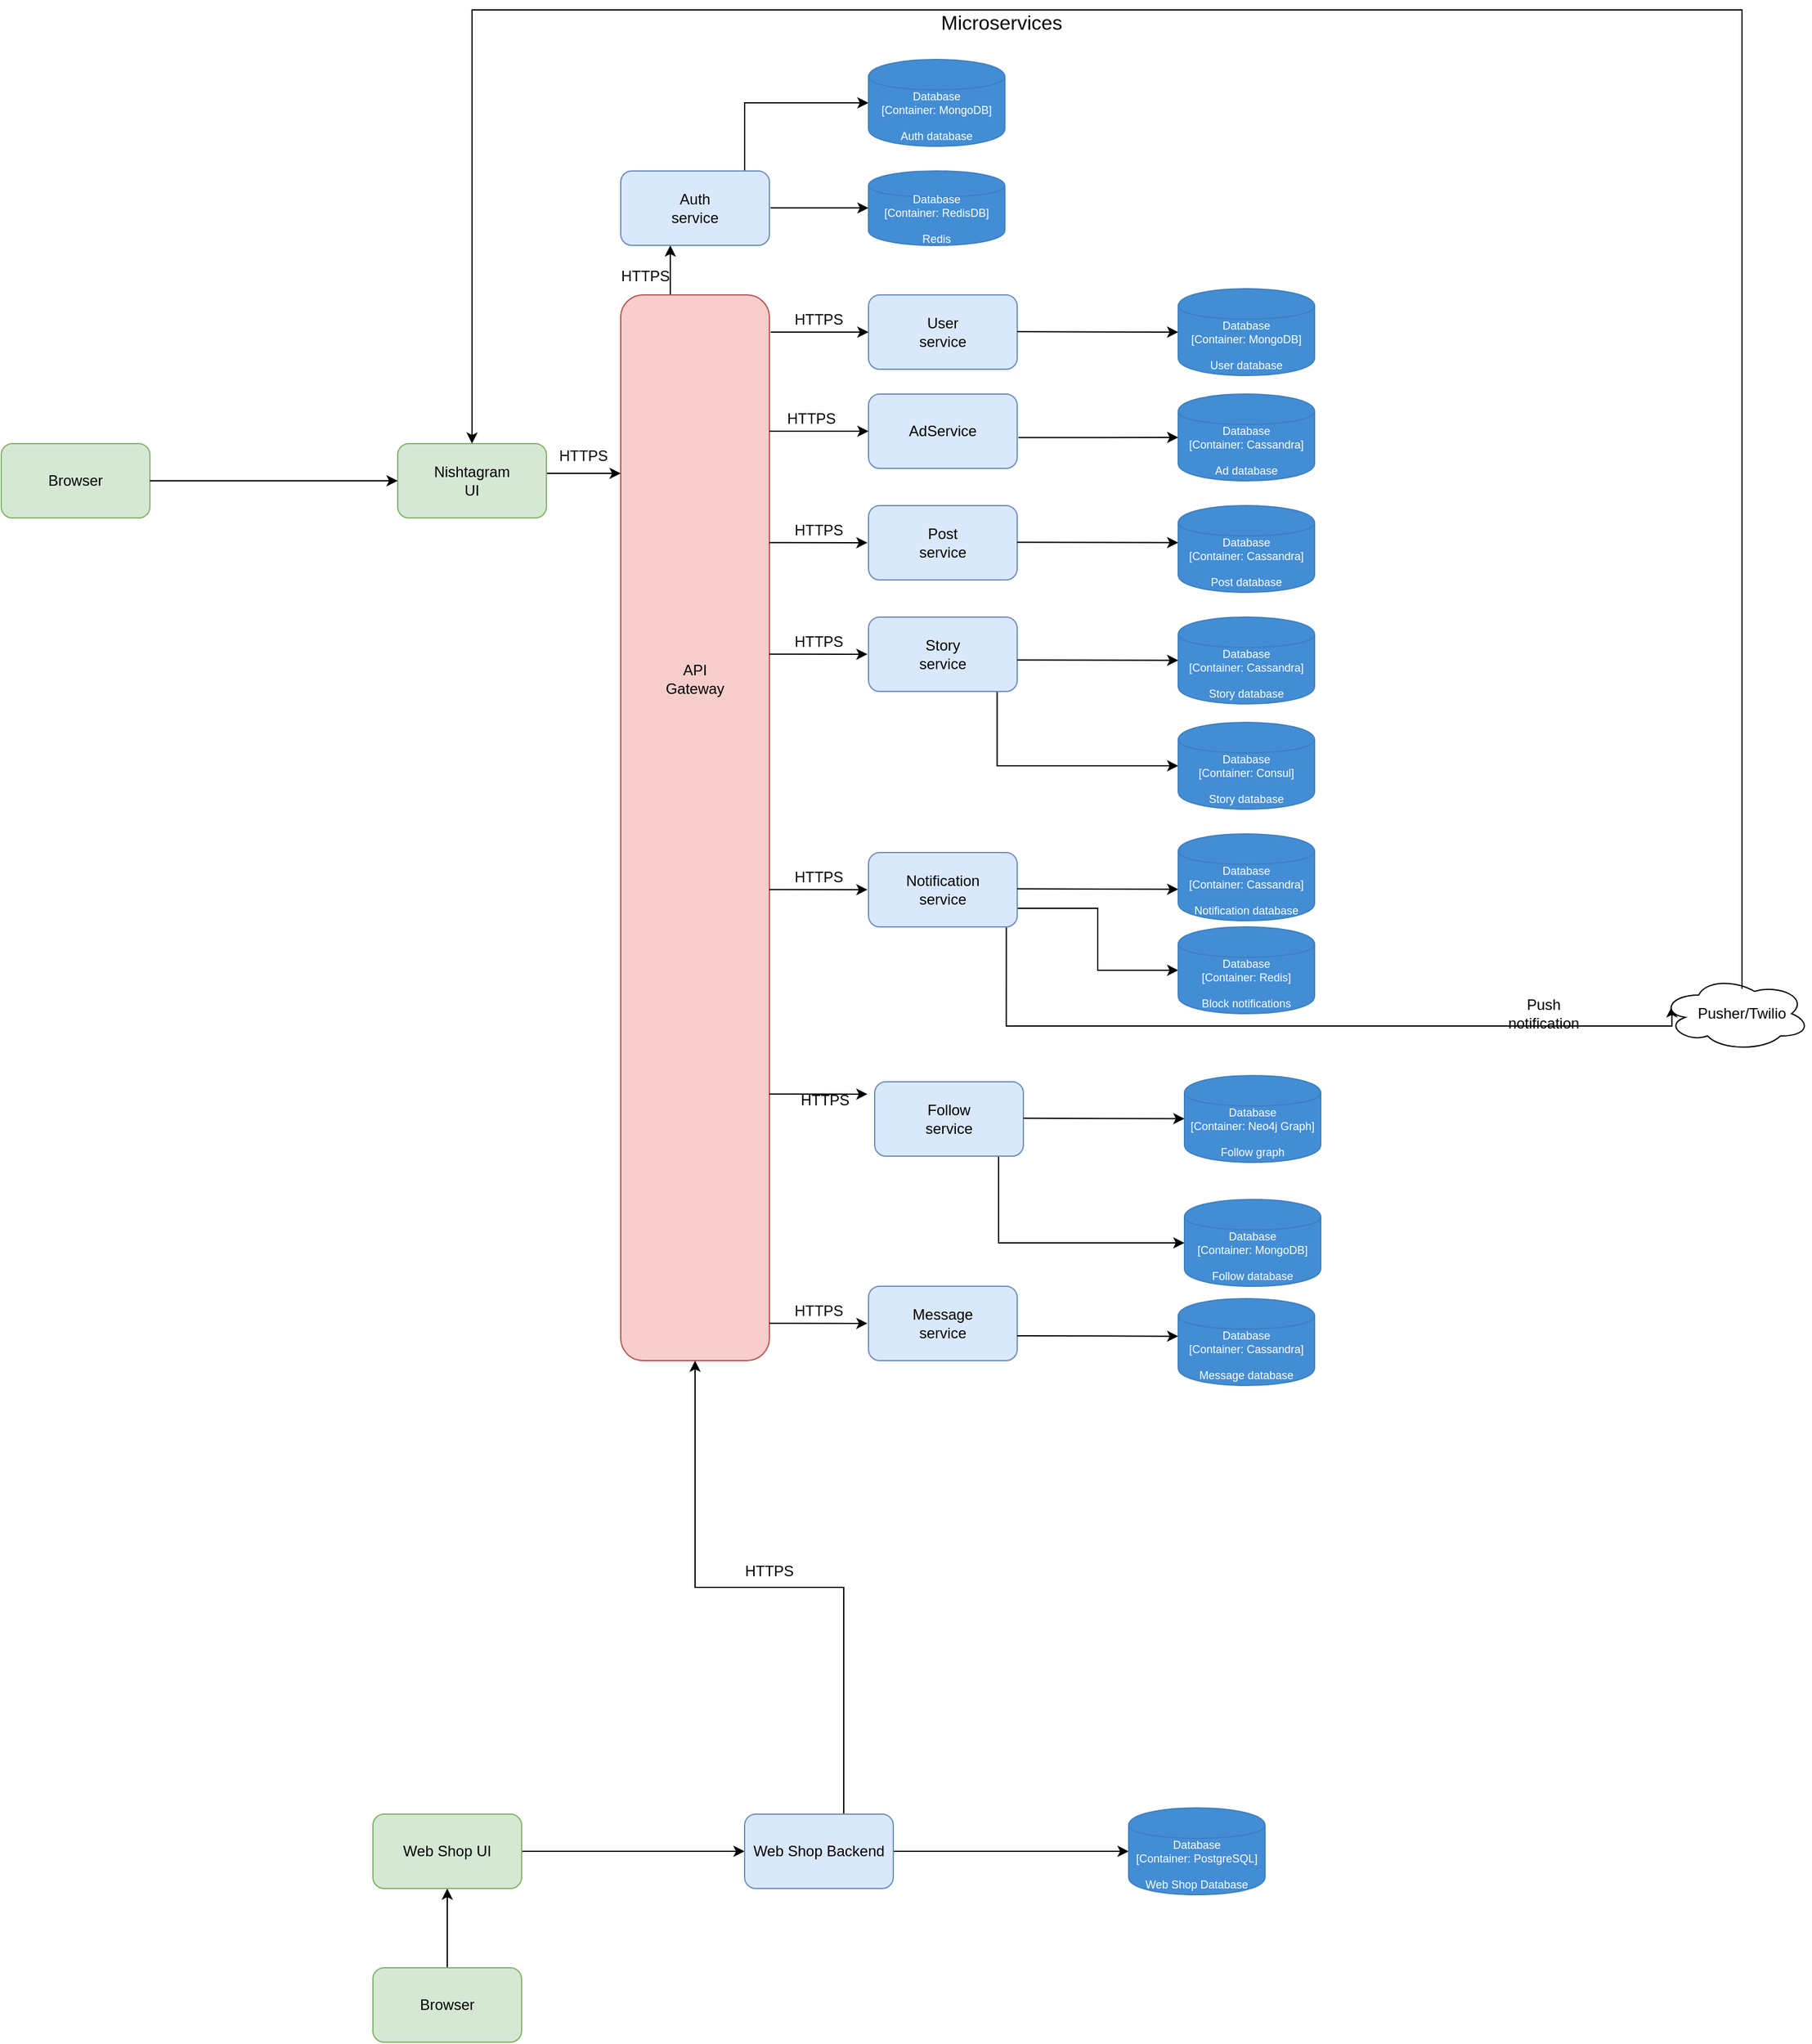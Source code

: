 <mxfile version="14.6.13" type="github"><diagram id="jnrrdVcON8O_dSR8l5Zq" name="Page-1"><mxGraphModel dx="3140" dy="1343" grid="1" gridSize="10" guides="1" tooltips="1" connect="1" arrows="1" fold="1" page="1" pageScale="1" pageWidth="827" pageHeight="1169" math="0" shadow="0"><root><mxCell id="0"/><mxCell id="1" parent="0"/><mxCell id="WTtPB8ydNfYA009bVO5c-1" style="edgeStyle=orthogonalEdgeStyle;rounded=0;orthogonalLoop=1;jettySize=auto;html=1;exitX=0.25;exitY=0;exitDx=0;exitDy=0;fontSize=12;" parent="1" source="WTtPB8ydNfYA009bVO5c-2" edge="1"><mxGeometry relative="1" as="geometry"><mxPoint x="280" y="230" as="targetPoint"/><Array as="points"><mxPoint x="280" y="270"/><mxPoint x="280" y="230"/></Array></mxGeometry></mxCell><mxCell id="WTtPB8ydNfYA009bVO5c-2" value="" style="rounded=1;whiteSpace=wrap;html=1;fillColor=#f8cecc;strokeColor=#b85450;" parent="1" vertex="1"><mxGeometry x="240" y="270" width="120" height="860" as="geometry"/></mxCell><mxCell id="WTtPB8ydNfYA009bVO5c-3" value="API &lt;br&gt;Gateway" style="text;html=1;strokeColor=none;fillColor=none;align=center;verticalAlign=middle;whiteSpace=wrap;rounded=0;" parent="1" vertex="1"><mxGeometry x="280" y="570" width="40" height="20" as="geometry"/></mxCell><mxCell id="WTtPB8ydNfYA009bVO5c-6" style="edgeStyle=orthogonalEdgeStyle;rounded=0;orthogonalLoop=1;jettySize=auto;html=1;" parent="1" source="WTtPB8ydNfYA009bVO5c-7" edge="1"><mxGeometry relative="1" as="geometry"><mxPoint x="240" y="414" as="targetPoint"/><Array as="points"><mxPoint x="240" y="414"/></Array></mxGeometry></mxCell><mxCell id="WTtPB8ydNfYA009bVO5c-7" value="" style="rounded=1;whiteSpace=wrap;html=1;fillColor=#d5e8d4;strokeColor=#82b366;" parent="1" vertex="1"><mxGeometry x="60" y="390" width="120" height="60" as="geometry"/></mxCell><mxCell id="WTtPB8ydNfYA009bVO5c-8" value="Nishtagram &lt;br&gt;UI" style="text;html=1;strokeColor=none;fillColor=none;align=center;verticalAlign=middle;whiteSpace=wrap;rounded=0;" parent="1" vertex="1"><mxGeometry x="100" y="410" width="40" height="20" as="geometry"/></mxCell><mxCell id="WTtPB8ydNfYA009bVO5c-10" value="HTTPS" style="text;html=1;strokeColor=none;fillColor=none;align=center;verticalAlign=middle;whiteSpace=wrap;rounded=0;" parent="1" vertex="1"><mxGeometry x="190" y="390" width="40" height="20" as="geometry"/></mxCell><mxCell id="WTtPB8ydNfYA009bVO5c-11" value="" style="rounded=1;whiteSpace=wrap;html=1;fillColor=#dae8fc;strokeColor=#6c8ebf;" parent="1" vertex="1"><mxGeometry x="440" y="270" width="120" height="60" as="geometry"/></mxCell><mxCell id="WTtPB8ydNfYA009bVO5c-12" value="" style="rounded=1;whiteSpace=wrap;html=1;fillColor=#dae8fc;strokeColor=#6c8ebf;" parent="1" vertex="1"><mxGeometry x="440" y="440" width="120" height="60" as="geometry"/></mxCell><mxCell id="WTtPB8ydNfYA009bVO5c-13" style="edgeStyle=orthogonalEdgeStyle;rounded=0;orthogonalLoop=1;jettySize=auto;html=1;exitX=0.865;exitY=1.001;exitDx=0;exitDy=0;entryX=0;entryY=0.5;entryDx=0;entryDy=0;entryPerimeter=0;fontSize=12;exitPerimeter=0;" parent="1" source="WTtPB8ydNfYA009bVO5c-14" target="WTtPB8ydNfYA009bVO5c-44" edge="1"><mxGeometry relative="1" as="geometry"/></mxCell><mxCell id="WTtPB8ydNfYA009bVO5c-14" value="" style="rounded=1;whiteSpace=wrap;html=1;fillColor=#dae8fc;strokeColor=#6c8ebf;" parent="1" vertex="1"><mxGeometry x="440" y="530" width="120" height="60" as="geometry"/></mxCell><mxCell id="WTtPB8ydNfYA009bVO5c-15" value="User service" style="text;html=1;strokeColor=none;fillColor=none;align=center;verticalAlign=middle;whiteSpace=wrap;rounded=0;" parent="1" vertex="1"><mxGeometry x="480" y="290" width="40" height="20" as="geometry"/></mxCell><mxCell id="WTtPB8ydNfYA009bVO5c-16" value="Microservices" style="text;html=1;strokeColor=none;fillColor=none;align=center;verticalAlign=middle;whiteSpace=wrap;rounded=0;fontSize=16;" parent="1" vertex="1"><mxGeometry x="510" y="40" width="75" height="20" as="geometry"/></mxCell><mxCell id="WTtPB8ydNfYA009bVO5c-17" value="Post service" style="text;html=1;strokeColor=none;fillColor=none;align=center;verticalAlign=middle;whiteSpace=wrap;rounded=0;fontSize=12;" parent="1" vertex="1"><mxGeometry x="480" y="460" width="40" height="20" as="geometry"/></mxCell><mxCell id="WTtPB8ydNfYA009bVO5c-18" value="Story service" style="text;html=1;strokeColor=none;fillColor=none;align=center;verticalAlign=middle;whiteSpace=wrap;rounded=0;fontSize=12;" parent="1" vertex="1"><mxGeometry x="480" y="550" width="40" height="20" as="geometry"/></mxCell><mxCell id="WTtPB8ydNfYA009bVO5c-19" style="edgeStyle=orthogonalEdgeStyle;rounded=0;orthogonalLoop=1;jettySize=auto;html=1;exitX=0.927;exitY=0.986;exitDx=0;exitDy=0;entryX=0.07;entryY=0.4;entryDx=0;entryDy=0;entryPerimeter=0;exitPerimeter=0;" parent="1" source="WTtPB8ydNfYA009bVO5c-20" target="WTtPB8ydNfYA009bVO5c-50" edge="1"><mxGeometry relative="1" as="geometry"><mxPoint x="532" y="780" as="sourcePoint"/><mxPoint x="694.8" y="829.76" as="targetPoint"/><Array as="points"><mxPoint x="551" y="860"/><mxPoint x="1088" y="860"/></Array></mxGeometry></mxCell><mxCell id="WTtPB8ydNfYA009bVO5c-86" style="edgeStyle=orthogonalEdgeStyle;rounded=0;orthogonalLoop=1;jettySize=auto;html=1;exitX=1;exitY=0.75;exitDx=0;exitDy=0;entryX=0;entryY=0.5;entryDx=0;entryDy=0;entryPerimeter=0;" parent="1" source="WTtPB8ydNfYA009bVO5c-20" target="WTtPB8ydNfYA009bVO5c-81" edge="1"><mxGeometry relative="1" as="geometry"/></mxCell><mxCell id="WTtPB8ydNfYA009bVO5c-20" value="" style="rounded=1;whiteSpace=wrap;html=1;fillColor=#dae8fc;strokeColor=#6c8ebf;" parent="1" vertex="1"><mxGeometry x="440" y="720" width="120" height="60" as="geometry"/></mxCell><mxCell id="WTtPB8ydNfYA009bVO5c-21" value="Notification service" style="text;html=1;strokeColor=none;fillColor=none;align=center;verticalAlign=middle;whiteSpace=wrap;rounded=0;fontSize=12;" parent="1" vertex="1"><mxGeometry x="480" y="740" width="40" height="20" as="geometry"/></mxCell><mxCell id="WTtPB8ydNfYA009bVO5c-22" style="edgeStyle=orthogonalEdgeStyle;rounded=0;orthogonalLoop=1;jettySize=auto;html=1;exitX=0.75;exitY=1;exitDx=0;exitDy=0;entryX=0;entryY=0.5;entryDx=0;entryDy=0;entryPerimeter=0;" parent="1" source="WTtPB8ydNfYA009bVO5c-23" target="WTtPB8ydNfYA009bVO5c-47" edge="1"><mxGeometry relative="1" as="geometry"><Array as="points"><mxPoint x="545" y="965"/><mxPoint x="545" y="1035"/></Array></mxGeometry></mxCell><mxCell id="WTtPB8ydNfYA009bVO5c-23" value="" style="rounded=1;whiteSpace=wrap;html=1;fillColor=#dae8fc;strokeColor=#6c8ebf;" parent="1" vertex="1"><mxGeometry x="445" y="905" width="120" height="60" as="geometry"/></mxCell><mxCell id="WTtPB8ydNfYA009bVO5c-24" value="Follow service" style="text;html=1;strokeColor=none;fillColor=none;align=center;verticalAlign=middle;whiteSpace=wrap;rounded=0;fontSize=12;" parent="1" vertex="1"><mxGeometry x="485" y="925" width="40" height="20" as="geometry"/></mxCell><mxCell id="WTtPB8ydNfYA009bVO5c-25" value="" style="rounded=1;whiteSpace=wrap;html=1;fillColor=#dae8fc;strokeColor=#6c8ebf;" parent="1" vertex="1"><mxGeometry x="440" y="1070" width="120" height="60" as="geometry"/></mxCell><mxCell id="WTtPB8ydNfYA009bVO5c-26" value="Message service" style="text;html=1;strokeColor=none;fillColor=none;align=center;verticalAlign=middle;whiteSpace=wrap;rounded=0;fontSize=12;" parent="1" vertex="1"><mxGeometry x="480" y="1090" width="40" height="20" as="geometry"/></mxCell><mxCell id="WTtPB8ydNfYA009bVO5c-27" style="edgeStyle=orthogonalEdgeStyle;rounded=0;orthogonalLoop=1;jettySize=auto;html=1;exitX=0.75;exitY=0;exitDx=0;exitDy=0;entryX=0;entryY=0.5;entryDx=0;entryDy=0;entryPerimeter=0;" parent="1" source="WTtPB8ydNfYA009bVO5c-28" target="WTtPB8ydNfYA009bVO5c-51" edge="1"><mxGeometry relative="1" as="geometry"><Array as="points"><mxPoint x="340" y="170"/><mxPoint x="340" y="115"/></Array></mxGeometry></mxCell><mxCell id="WTtPB8ydNfYA009bVO5c-28" value="" style="rounded=1;whiteSpace=wrap;html=1;fontSize=12;fillColor=#dae8fc;strokeColor=#6c8ebf;" parent="1" vertex="1"><mxGeometry x="240" y="170" width="120" height="60" as="geometry"/></mxCell><mxCell id="WTtPB8ydNfYA009bVO5c-29" value="&lt;div&gt;Auth&lt;/div&gt;&lt;div&gt;service&lt;br&gt;&lt;/div&gt;" style="text;html=1;strokeColor=none;fillColor=none;align=center;verticalAlign=middle;whiteSpace=wrap;rounded=0;fontSize=12;" parent="1" vertex="1"><mxGeometry x="280" y="190" width="40" height="20" as="geometry"/></mxCell><mxCell id="WTtPB8ydNfYA009bVO5c-30" value="" style="endArrow=classic;html=1;fontSize=12;entryX=0;entryY=0.5;entryDx=0;entryDy=0;" parent="1" target="WTtPB8ydNfYA009bVO5c-11" edge="1"><mxGeometry width="50" height="50" relative="1" as="geometry"><mxPoint x="361" y="300" as="sourcePoint"/><mxPoint x="420" y="280" as="targetPoint"/></mxGeometry></mxCell><mxCell id="WTtPB8ydNfYA009bVO5c-31" value="" style="endArrow=classic;html=1;fontSize=12;exitX=1.007;exitY=0.049;exitDx=0;exitDy=0;exitPerimeter=0;entryX=0;entryY=0.5;entryDx=0;entryDy=0;" parent="1" edge="1"><mxGeometry width="50" height="50" relative="1" as="geometry"><mxPoint x="360" y="469.86" as="sourcePoint"/><mxPoint x="439.16" y="469.97" as="targetPoint"/></mxGeometry></mxCell><mxCell id="WTtPB8ydNfYA009bVO5c-32" value="" style="endArrow=classic;html=1;fontSize=12;exitX=1.007;exitY=0.049;exitDx=0;exitDy=0;exitPerimeter=0;entryX=0;entryY=0.5;entryDx=0;entryDy=0;" parent="1" edge="1"><mxGeometry width="50" height="50" relative="1" as="geometry"><mxPoint x="360" y="559.86" as="sourcePoint"/><mxPoint x="439.16" y="559.97" as="targetPoint"/></mxGeometry></mxCell><mxCell id="WTtPB8ydNfYA009bVO5c-33" value="" style="endArrow=classic;html=1;fontSize=12;exitX=1.007;exitY=0.049;exitDx=0;exitDy=0;exitPerimeter=0;entryX=0;entryY=0.5;entryDx=0;entryDy=0;" parent="1" edge="1"><mxGeometry width="50" height="50" relative="1" as="geometry"><mxPoint x="360" y="749.86" as="sourcePoint"/><mxPoint x="439.16" y="749.97" as="targetPoint"/></mxGeometry></mxCell><mxCell id="WTtPB8ydNfYA009bVO5c-34" value="" style="endArrow=classic;html=1;fontSize=12;exitX=1.007;exitY=0.049;exitDx=0;exitDy=0;exitPerimeter=0;entryX=0;entryY=0.5;entryDx=0;entryDy=0;" parent="1" edge="1"><mxGeometry width="50" height="50" relative="1" as="geometry"><mxPoint x="360" y="914.86" as="sourcePoint"/><mxPoint x="439.16" y="914.97" as="targetPoint"/></mxGeometry></mxCell><mxCell id="WTtPB8ydNfYA009bVO5c-35" value="" style="endArrow=classic;html=1;fontSize=12;exitX=1.007;exitY=0.049;exitDx=0;exitDy=0;exitPerimeter=0;entryX=0;entryY=0.5;entryDx=0;entryDy=0;" parent="1" edge="1"><mxGeometry width="50" height="50" relative="1" as="geometry"><mxPoint x="360" y="1099.86" as="sourcePoint"/><mxPoint x="439.16" y="1099.97" as="targetPoint"/></mxGeometry></mxCell><object placeholders="1" c4Type="Database" c4Technology="MongoDB" c4Description="User database" label="%c4Type%&lt;div&gt;[Container:&amp;nbsp;%c4Technology%]&lt;/div&gt;&lt;br&gt;&lt;div&gt;%c4Description%&lt;/div&gt;" id="WTtPB8ydNfYA009bVO5c-36"><mxCell style="shape=cylinder;whiteSpace=wrap;html=1;boundedLbl=1;rounded=0;labelBackgroundColor=none;fillColor=#438DD5;fontSize=9;fontColor=#ffffff;align=center;strokeColor=#3C7FC0;metaEdit=1;points=[[0.5,0,0],[1,0.25,0],[1,0.5,0],[1,0.75,0],[0.5,1,0],[0,0.75,0],[0,0.5,0],[0,0.25,0]];metaData={&quot;c4Type&quot;:{&quot;editable&quot;:false}};" parent="1" vertex="1"><mxGeometry x="690" y="265" width="110" height="70" as="geometry"/></mxCell></object><object placeholders="1" c4Type="Database" c4Technology="RedisDB" c4Description="Redis" label="%c4Type%&lt;div&gt;[Container:&amp;nbsp;%c4Technology%]&lt;/div&gt;&lt;br&gt;&lt;div&gt;%c4Description%&lt;/div&gt;" id="WTtPB8ydNfYA009bVO5c-37"><mxCell style="shape=cylinder;whiteSpace=wrap;html=1;boundedLbl=1;rounded=0;labelBackgroundColor=none;fillColor=#438DD5;fontSize=9;fontColor=#ffffff;align=center;strokeColor=#3C7FC0;metaEdit=1;points=[[0.5,0,0],[1,0.25,0],[1,0.5,0],[1,0.75,0],[0.5,1,0],[0,0.75,0],[0,0.5,0],[0,0.25,0]];metaData={&quot;c4Type&quot;:{&quot;editable&quot;:false}};" parent="1" vertex="1"><mxGeometry x="440" y="170" width="110" height="60" as="geometry"/></mxCell></object><mxCell id="WTtPB8ydNfYA009bVO5c-38" value="" style="endArrow=classic;html=1;fontSize=12;exitX=1.007;exitY=0.049;exitDx=0;exitDy=0;exitPerimeter=0;entryX=0;entryY=0.5;entryDx=0;entryDy=0;" parent="1" edge="1"><mxGeometry width="50" height="50" relative="1" as="geometry"><mxPoint x="360.84" y="199.71" as="sourcePoint"/><mxPoint x="440" y="199.82" as="targetPoint"/></mxGeometry></mxCell><mxCell id="WTtPB8ydNfYA009bVO5c-39" value="" style="endArrow=classic;html=1;fontSize=12;exitX=1.007;exitY=0.049;exitDx=0;exitDy=0;exitPerimeter=0;entryX=0;entryY=0.5;entryDx=0;entryDy=0;entryPerimeter=0;" parent="1" target="WTtPB8ydNfYA009bVO5c-36" edge="1"><mxGeometry width="50" height="50" relative="1" as="geometry"><mxPoint x="560.0" y="299.66" as="sourcePoint"/><mxPoint x="639.16" y="299.77" as="targetPoint"/></mxGeometry></mxCell><object placeholders="1" c4Type="Database" c4Technology="Cassandra" c4Description="Post database" label="%c4Type%&lt;div&gt;[Container:&amp;nbsp;%c4Technology%]&lt;/div&gt;&lt;br&gt;&lt;div&gt;%c4Description%&lt;/div&gt;" id="WTtPB8ydNfYA009bVO5c-40"><mxCell style="shape=cylinder;whiteSpace=wrap;html=1;boundedLbl=1;rounded=0;labelBackgroundColor=none;fillColor=#438DD5;fontSize=9;fontColor=#ffffff;align=center;strokeColor=#3C7FC0;metaEdit=1;points=[[0.5,0,0],[1,0.25,0],[1,0.5,0],[1,0.75,0],[0.5,1,0],[0,0.75,0],[0,0.5,0],[0,0.25,0]];metaData={&quot;c4Type&quot;:{&quot;editable&quot;:false}};" parent="1" vertex="1"><mxGeometry x="690" y="440" width="110" height="70" as="geometry"/></mxCell></object><mxCell id="WTtPB8ydNfYA009bVO5c-41" value="" style="endArrow=classic;html=1;fontSize=12;exitX=1.007;exitY=0.049;exitDx=0;exitDy=0;exitPerimeter=0;entryX=0;entryY=0.5;entryDx=0;entryDy=0;entryPerimeter=0;" parent="1" edge="1"><mxGeometry width="50" height="50" relative="1" as="geometry"><mxPoint x="560" y="469.58" as="sourcePoint"/><mxPoint x="690" y="469.92" as="targetPoint"/></mxGeometry></mxCell><object placeholders="1" c4Type="Database" c4Technology="Cassandra" c4Description="Story database" label="%c4Type%&lt;div&gt;[Container:&amp;nbsp;%c4Technology%]&lt;/div&gt;&lt;br&gt;&lt;div&gt;%c4Description%&lt;/div&gt;" id="WTtPB8ydNfYA009bVO5c-42"><mxCell style="shape=cylinder;whiteSpace=wrap;html=1;boundedLbl=1;rounded=0;labelBackgroundColor=none;fillColor=#438DD5;fontSize=9;fontColor=#ffffff;align=center;strokeColor=#3C7FC0;metaEdit=1;points=[[0.5,0,0],[1,0.25,0],[1,0.5,0],[1,0.75,0],[0.5,1,0],[0,0.75,0],[0,0.5,0],[0,0.25,0]];metaData={&quot;c4Type&quot;:{&quot;editable&quot;:false}};" parent="1" vertex="1"><mxGeometry x="690" y="530" width="110" height="70" as="geometry"/></mxCell></object><mxCell id="WTtPB8ydNfYA009bVO5c-43" value="" style="endArrow=classic;html=1;fontSize=12;exitX=1.007;exitY=0.049;exitDx=0;exitDy=0;exitPerimeter=0;entryX=0;entryY=0.5;entryDx=0;entryDy=0;entryPerimeter=0;" parent="1" edge="1"><mxGeometry width="50" height="50" relative="1" as="geometry"><mxPoint x="560" y="564.58" as="sourcePoint"/><mxPoint x="690" y="564.92" as="targetPoint"/></mxGeometry></mxCell><object placeholders="1" c4Type="Database" c4Technology="Consul" c4Description="Story database" label="%c4Type%&lt;div&gt;[Container:&amp;nbsp;%c4Technology%]&lt;/div&gt;&lt;br&gt;&lt;div&gt;%c4Description%&lt;/div&gt;" id="WTtPB8ydNfYA009bVO5c-44"><mxCell style="shape=cylinder;whiteSpace=wrap;html=1;boundedLbl=1;rounded=0;labelBackgroundColor=none;fillColor=#438DD5;fontSize=9;fontColor=#ffffff;align=center;strokeColor=#3C7FC0;metaEdit=1;points=[[0.5,0,0],[1,0.25,0],[1,0.5,0],[1,0.75,0],[0.5,1,0],[0,0.75,0],[0,0.5,0],[0,0.25,0]];metaData={&quot;c4Type&quot;:{&quot;editable&quot;:false}};" parent="1" vertex="1"><mxGeometry x="690" y="615" width="110" height="70" as="geometry"/></mxCell></object><mxCell id="WTtPB8ydNfYA009bVO5c-45" value="" style="endArrow=classic;html=1;fontSize=12;exitX=1.007;exitY=0.049;exitDx=0;exitDy=0;exitPerimeter=0;entryX=0;entryY=0.5;entryDx=0;entryDy=0;entryPerimeter=0;" parent="1" edge="1"><mxGeometry width="50" height="50" relative="1" as="geometry"><mxPoint x="565" y="934.41" as="sourcePoint"/><mxPoint x="695" y="934.75" as="targetPoint"/></mxGeometry></mxCell><object placeholders="1" c4Type="Database" c4Technology="Neo4j Graph" c4Description="Follow graph" label="%c4Type%&lt;div&gt;[Container:&amp;nbsp;%c4Technology%]&lt;/div&gt;&lt;br&gt;&lt;div&gt;%c4Description%&lt;/div&gt;" id="WTtPB8ydNfYA009bVO5c-46"><mxCell style="shape=cylinder;whiteSpace=wrap;html=1;boundedLbl=1;rounded=0;labelBackgroundColor=none;fillColor=#438DD5;fontSize=9;fontColor=#ffffff;align=center;strokeColor=#3C7FC0;metaEdit=1;points=[[0.5,0,0],[1,0.25,0],[1,0.5,0],[1,0.75,0],[0.5,1,0],[0,0.75,0],[0,0.5,0],[0,0.25,0]];metaData={&quot;c4Type&quot;:{&quot;editable&quot;:false}};" parent="1" vertex="1"><mxGeometry x="695" y="900" width="110" height="70" as="geometry"/></mxCell></object><object placeholders="1" c4Type="Database" c4Technology="MongoDB" c4Description="Follow database" label="%c4Type%&lt;div&gt;[Container:&amp;nbsp;%c4Technology%]&lt;/div&gt;&lt;br&gt;&lt;div&gt;%c4Description%&lt;/div&gt;" id="WTtPB8ydNfYA009bVO5c-47"><mxCell style="shape=cylinder;whiteSpace=wrap;html=1;boundedLbl=1;rounded=0;labelBackgroundColor=none;fillColor=#438DD5;fontSize=9;fontColor=#ffffff;align=center;strokeColor=#3C7FC0;metaEdit=1;points=[[0.5,0,0],[1,0.25,0],[1,0.5,0],[1,0.75,0],[0.5,1,0],[0,0.75,0],[0,0.5,0],[0,0.25,0]];metaData={&quot;c4Type&quot;:{&quot;editable&quot;:false}};" parent="1" vertex="1"><mxGeometry x="695" y="1000" width="110" height="70" as="geometry"/></mxCell></object><object placeholders="1" c4Type="Database" c4Technology="Cassandra" c4Description="Notification database" label="%c4Type%&lt;div&gt;[Container:&amp;nbsp;%c4Technology%]&lt;/div&gt;&lt;br&gt;&lt;div&gt;%c4Description%&lt;/div&gt;" id="WTtPB8ydNfYA009bVO5c-48"><mxCell style="shape=cylinder;whiteSpace=wrap;html=1;boundedLbl=1;rounded=0;labelBackgroundColor=none;fillColor=#438DD5;fontSize=9;fontColor=#ffffff;align=center;strokeColor=#3C7FC0;metaEdit=1;points=[[0.5,0,0],[1,0.25,0],[1,0.5,0],[1,0.75,0],[0.5,1,0],[0,0.75,0],[0,0.5,0],[0,0.25,0]];metaData={&quot;c4Type&quot;:{&quot;editable&quot;:false}};" parent="1" vertex="1"><mxGeometry x="690" y="705" width="110" height="70" as="geometry"/></mxCell></object><mxCell id="WTtPB8ydNfYA009bVO5c-49" value="" style="endArrow=classic;html=1;fontSize=12;exitX=1.007;exitY=0.049;exitDx=0;exitDy=0;exitPerimeter=0;entryX=0;entryY=0.5;entryDx=0;entryDy=0;entryPerimeter=0;" parent="1" edge="1"><mxGeometry width="50" height="50" relative="1" as="geometry"><mxPoint x="560" y="749.29" as="sourcePoint"/><mxPoint x="690" y="749.63" as="targetPoint"/></mxGeometry></mxCell><object placeholders="1" c4Type="Database" c4Technology="MongoDB" c4Description="Auth database" label="%c4Type%&lt;div&gt;[Container:&amp;nbsp;%c4Technology%]&lt;/div&gt;&lt;br&gt;&lt;div&gt;%c4Description%&lt;/div&gt;" id="WTtPB8ydNfYA009bVO5c-51"><mxCell style="shape=cylinder;whiteSpace=wrap;html=1;boundedLbl=1;rounded=0;labelBackgroundColor=none;fillColor=#438DD5;fontSize=9;fontColor=#ffffff;align=center;strokeColor=#3C7FC0;metaEdit=1;points=[[0.5,0,0],[1,0.25,0],[1,0.5,0],[1,0.75,0],[0.5,1,0],[0,0.75,0],[0,0.5,0],[0,0.25,0]];metaData={&quot;c4Type&quot;:{&quot;editable&quot;:false}};" parent="1" vertex="1"><mxGeometry x="440" y="80" width="110" height="70" as="geometry"/></mxCell></object><mxCell id="WTtPB8ydNfYA009bVO5c-52" value="Push notification" style="text;html=1;strokeColor=none;fillColor=none;align=center;verticalAlign=middle;whiteSpace=wrap;rounded=0;" parent="1" vertex="1"><mxGeometry x="940" y="840" width="90" height="20" as="geometry"/></mxCell><object placeholders="1" c4Type="Database" c4Technology="Cassandra" c4Description="Message database" label="%c4Type%&lt;div&gt;[Container:&amp;nbsp;%c4Technology%]&lt;/div&gt;&lt;br&gt;&lt;div&gt;%c4Description%&lt;/div&gt;" id="WTtPB8ydNfYA009bVO5c-53"><mxCell style="shape=cylinder;whiteSpace=wrap;html=1;boundedLbl=1;rounded=0;labelBackgroundColor=none;fillColor=#438DD5;fontSize=9;fontColor=#ffffff;align=center;strokeColor=#3C7FC0;metaEdit=1;points=[[0.5,0,0],[1,0.25,0],[1,0.5,0],[1,0.75,0],[0.5,1,0],[0,0.75,0],[0,0.5,0],[0,0.25,0]];metaData={&quot;c4Type&quot;:{&quot;editable&quot;:false}};" parent="1" vertex="1"><mxGeometry x="690" y="1080" width="110" height="70" as="geometry"/></mxCell></object><mxCell id="WTtPB8ydNfYA009bVO5c-54" value="" style="endArrow=classic;html=1;fontSize=12;exitX=1.007;exitY=0.049;exitDx=0;exitDy=0;exitPerimeter=0;entryX=0;entryY=0.5;entryDx=0;entryDy=0;entryPerimeter=0;" parent="1" edge="1"><mxGeometry width="50" height="50" relative="1" as="geometry"><mxPoint x="560" y="1110" as="sourcePoint"/><mxPoint x="690" y="1110.34" as="targetPoint"/></mxGeometry></mxCell><mxCell id="WTtPB8ydNfYA009bVO5c-56" value="HTTPS" style="text;html=1;strokeColor=none;fillColor=none;align=center;verticalAlign=middle;whiteSpace=wrap;rounded=0;" parent="1" vertex="1"><mxGeometry x="380" y="280" width="40" height="20" as="geometry"/></mxCell><mxCell id="WTtPB8ydNfYA009bVO5c-57" value="HTTPS" style="text;html=1;strokeColor=none;fillColor=none;align=center;verticalAlign=middle;whiteSpace=wrap;rounded=0;" parent="1" vertex="1"><mxGeometry x="380" y="450" width="40" height="20" as="geometry"/></mxCell><mxCell id="WTtPB8ydNfYA009bVO5c-58" value="HTTPS" style="text;html=1;strokeColor=none;fillColor=none;align=center;verticalAlign=middle;whiteSpace=wrap;rounded=0;" parent="1" vertex="1"><mxGeometry x="380" y="540" width="40" height="20" as="geometry"/></mxCell><mxCell id="WTtPB8ydNfYA009bVO5c-59" value="HTTPS" style="text;html=1;strokeColor=none;fillColor=none;align=center;verticalAlign=middle;whiteSpace=wrap;rounded=0;" parent="1" vertex="1"><mxGeometry x="380" y="730" width="40" height="20" as="geometry"/></mxCell><mxCell id="WTtPB8ydNfYA009bVO5c-60" value="HTTPS" style="text;html=1;strokeColor=none;fillColor=none;align=center;verticalAlign=middle;whiteSpace=wrap;rounded=0;" parent="1" vertex="1"><mxGeometry x="385" y="910" width="40" height="20" as="geometry"/></mxCell><mxCell id="WTtPB8ydNfYA009bVO5c-61" value="HTTPS" style="text;html=1;strokeColor=none;fillColor=none;align=center;verticalAlign=middle;whiteSpace=wrap;rounded=0;" parent="1" vertex="1"><mxGeometry x="380" y="1080" width="40" height="20" as="geometry"/></mxCell><mxCell id="WTtPB8ydNfYA009bVO5c-62" value="HTTPS" style="text;html=1;strokeColor=none;fillColor=none;align=center;verticalAlign=middle;whiteSpace=wrap;rounded=0;" parent="1" vertex="1"><mxGeometry x="240" y="245" width="40" height="20" as="geometry"/></mxCell><mxCell id="WTtPB8ydNfYA009bVO5c-63" value="" style="edgeStyle=orthogonalEdgeStyle;rounded=0;orthogonalLoop=1;jettySize=auto;html=1;" parent="1" source="WTtPB8ydNfYA009bVO5c-64" target="WTtPB8ydNfYA009bVO5c-66" edge="1"><mxGeometry relative="1" as="geometry"/></mxCell><mxCell id="WTtPB8ydNfYA009bVO5c-64" value="Browser&lt;span style=&quot;color: rgba(0 , 0 , 0 , 0) ; font-family: monospace ; font-size: 0px&quot;&gt;%3CmxGraphModel%3E%3Croot%3E%3CmxCell%20id%3D%220%22%2F%3E%3CmxCell%20id%3D%221%22%20parent%3D%220%22%2F%3E%3CmxCell%20id%3D%222%22%20value%3D%22consumes%22%20style%3D%22text%3Bhtml%3D1%3BstrokeColor%3Dnone%3BfillColor%3Dnone%3Balign%3Dcenter%3BverticalAlign%3Dmiddle%3BwhiteSpace%3Dwrap%3Brounded%3D0%3B%22%20vertex%3D%221%22%20parent%3D%221%22%3E%3CmxGeometry%20x%3D%22230%22%20y%3D%22230%22%20width%3D%2240%22%20height%3D%2220%22%20as%3D%22geometry%22%2F%3E%3C%2FmxCell%3E%3C%2Froot%3E%3C%2FmxGraphModel%3E&lt;/span&gt;" style="rounded=1;whiteSpace=wrap;html=1;fillColor=#d5e8d4;strokeColor=#82b366;" parent="1" vertex="1"><mxGeometry x="40" y="1620" width="120" height="60" as="geometry"/></mxCell><mxCell id="WTtPB8ydNfYA009bVO5c-65" style="edgeStyle=orthogonalEdgeStyle;rounded=0;orthogonalLoop=1;jettySize=auto;html=1;exitX=1;exitY=0.5;exitDx=0;exitDy=0;entryX=0;entryY=0.5;entryDx=0;entryDy=0;" parent="1" source="WTtPB8ydNfYA009bVO5c-66" target="WTtPB8ydNfYA009bVO5c-69" edge="1"><mxGeometry relative="1" as="geometry"/></mxCell><mxCell id="WTtPB8ydNfYA009bVO5c-66" value="Web Shop UI" style="rounded=1;whiteSpace=wrap;html=1;fillColor=#d5e8d4;strokeColor=#82b366;" parent="1" vertex="1"><mxGeometry x="40" y="1496" width="120" height="60" as="geometry"/></mxCell><mxCell id="WTtPB8ydNfYA009bVO5c-67" style="edgeStyle=orthogonalEdgeStyle;rounded=0;orthogonalLoop=1;jettySize=auto;html=1;exitX=1;exitY=0.5;exitDx=0;exitDy=0;entryX=0;entryY=0.5;entryDx=0;entryDy=0;entryPerimeter=0;" parent="1" source="WTtPB8ydNfYA009bVO5c-69" target="WTtPB8ydNfYA009bVO5c-70" edge="1"><mxGeometry relative="1" as="geometry"/></mxCell><mxCell id="WTtPB8ydNfYA009bVO5c-68" style="edgeStyle=orthogonalEdgeStyle;rounded=0;orthogonalLoop=1;jettySize=auto;html=1;exitX=0.25;exitY=0;exitDx=0;exitDy=0;" parent="1" source="WTtPB8ydNfYA009bVO5c-69" edge="1"><mxGeometry relative="1" as="geometry"><mxPoint x="300" y="1130" as="targetPoint"/><Array as="points"><mxPoint x="420" y="1496"/><mxPoint x="420" y="1313"/><mxPoint x="300" y="1313"/><mxPoint x="300" y="1130"/></Array></mxGeometry></mxCell><mxCell id="WTtPB8ydNfYA009bVO5c-69" value="Web Shop Backend" style="rounded=1;whiteSpace=wrap;html=1;fillColor=#dae8fc;strokeColor=#6c8ebf;" parent="1" vertex="1"><mxGeometry x="340" y="1496" width="120" height="60" as="geometry"/></mxCell><object placeholders="1" c4Type="Database" c4Technology="PostgreSQL" c4Description="Web Shop Database" label="%c4Type%&lt;div&gt;[Container:&amp;nbsp;%c4Technology%]&lt;/div&gt;&lt;br&gt;&lt;div&gt;%c4Description%&lt;/div&gt;" id="WTtPB8ydNfYA009bVO5c-70"><mxCell style="shape=cylinder;whiteSpace=wrap;html=1;boundedLbl=1;rounded=0;labelBackgroundColor=none;fillColor=#438DD5;fontSize=9;fontColor=#ffffff;align=center;strokeColor=#3C7FC0;metaEdit=1;points=[[0.5,0,0],[1,0.25,0],[1,0.5,0],[1,0.75,0],[0.5,1,0],[0,0.75,0],[0,0.5,0],[0,0.25,0]];metaData={&quot;c4Type&quot;:{&quot;editable&quot;:false}};" parent="1" vertex="1"><mxGeometry x="650" y="1491" width="110" height="70" as="geometry"/></mxCell></object><mxCell id="WTtPB8ydNfYA009bVO5c-71" value="HTTPS" style="text;html=1;strokeColor=none;fillColor=none;align=center;verticalAlign=middle;whiteSpace=wrap;rounded=0;" parent="1" vertex="1"><mxGeometry x="340" y="1290" width="40" height="20" as="geometry"/></mxCell><mxCell id="WTtPB8ydNfYA009bVO5c-72" value="AdService" style="rounded=1;whiteSpace=wrap;html=1;fillColor=#dae8fc;strokeColor=#6c8ebf;" parent="1" vertex="1"><mxGeometry x="440" y="350" width="120" height="60" as="geometry"/></mxCell><mxCell id="WTtPB8ydNfYA009bVO5c-74" value="" style="endArrow=classic;html=1;entryX=0;entryY=0.5;entryDx=0;entryDy=0;" parent="1" target="WTtPB8ydNfYA009bVO5c-72" edge="1"><mxGeometry width="50" height="50" relative="1" as="geometry"><mxPoint x="360" y="380" as="sourcePoint"/><mxPoint x="570" y="350" as="targetPoint"/></mxGeometry></mxCell><object placeholders="1" c4Type="Database" c4Technology="Cassandra" c4Description="Ad database" label="%c4Type%&lt;div&gt;[Container:&amp;nbsp;%c4Technology%]&lt;/div&gt;&lt;br&gt;&lt;div&gt;%c4Description%&lt;/div&gt;" id="WTtPB8ydNfYA009bVO5c-75"><mxCell style="shape=cylinder;whiteSpace=wrap;html=1;boundedLbl=1;rounded=0;labelBackgroundColor=none;fillColor=#438DD5;fontSize=9;fontColor=#ffffff;align=center;strokeColor=#3C7FC0;metaEdit=1;points=[[0.5,0,0],[1,0.25,0],[1,0.5,0],[1,0.75,0],[0.5,1,0],[0,0.75,0],[0,0.5,0],[0,0.25,0]];metaData={&quot;c4Type&quot;:{&quot;editable&quot;:false}};" parent="1" vertex="1"><mxGeometry x="690" y="350" width="110" height="70" as="geometry"/></mxCell></object><mxCell id="WTtPB8ydNfYA009bVO5c-76" value="" style="endArrow=classic;html=1;fontSize=12;entryX=0;entryY=0.5;entryDx=0;entryDy=0;entryPerimeter=0;exitX=1.008;exitY=0.586;exitDx=0;exitDy=0;exitPerimeter=0;" parent="1" source="WTtPB8ydNfYA009bVO5c-72" target="WTtPB8ydNfYA009bVO5c-75" edge="1"><mxGeometry width="50" height="50" relative="1" as="geometry"><mxPoint x="570" y="385" as="sourcePoint"/><mxPoint x="639.16" y="384.77" as="targetPoint"/></mxGeometry></mxCell><mxCell id="WTtPB8ydNfYA009bVO5c-77" value="HTTPS" style="text;html=1;strokeColor=none;fillColor=none;align=center;verticalAlign=middle;whiteSpace=wrap;rounded=0;" parent="1" vertex="1"><mxGeometry x="374" y="360" width="40" height="20" as="geometry"/></mxCell><mxCell id="WTtPB8ydNfYA009bVO5c-79" value="" style="group" parent="1" vertex="1" connectable="0"><mxGeometry x="1080" y="820" width="120" height="60" as="geometry"/></mxCell><mxCell id="WTtPB8ydNfYA009bVO5c-50" value="" style="ellipse;shape=cloud;whiteSpace=wrap;html=1;" parent="WTtPB8ydNfYA009bVO5c-79" vertex="1"><mxGeometry width="120" height="60" as="geometry"/></mxCell><mxCell id="WTtPB8ydNfYA009bVO5c-55" value="Pusher/Twilio" style="text;html=1;strokeColor=none;fillColor=none;align=center;verticalAlign=middle;whiteSpace=wrap;rounded=0;" parent="WTtPB8ydNfYA009bVO5c-79" vertex="1"><mxGeometry x="25" y="20" width="80" height="20" as="geometry"/></mxCell><object placeholders="1" c4Type="Database" c4Technology="Redis" c4Description="Block notifications" label="%c4Type%&lt;div&gt;[Container:&amp;nbsp;%c4Technology%]&lt;/div&gt;&lt;br&gt;&lt;div&gt;%c4Description%&lt;/div&gt;" id="WTtPB8ydNfYA009bVO5c-81"><mxCell style="shape=cylinder;whiteSpace=wrap;html=1;boundedLbl=1;rounded=0;labelBackgroundColor=none;fillColor=#438DD5;fontSize=9;fontColor=#ffffff;align=center;strokeColor=#3C7FC0;metaEdit=1;points=[[0.5,0,0],[1,0.25,0],[1,0.5,0],[1,0.75,0],[0.5,1,0],[0,0.75,0],[0,0.5,0],[0,0.25,0]];metaData={&quot;c4Type&quot;:{&quot;editable&quot;:false}};" parent="1" vertex="1"><mxGeometry x="690" y="780" width="110" height="70" as="geometry"/></mxCell></object><mxCell id="WTtPB8ydNfYA009bVO5c-82" style="edgeStyle=orthogonalEdgeStyle;rounded=0;orthogonalLoop=1;jettySize=auto;html=1;" parent="1" edge="1"><mxGeometry relative="1" as="geometry"><mxPoint x="1145" y="830" as="sourcePoint"/><mxPoint x="120" y="390" as="targetPoint"/><Array as="points"><mxPoint x="1145" y="40"/><mxPoint x="120" y="40"/></Array></mxGeometry></mxCell><mxCell id="WTtPB8ydNfYA009bVO5c-84" value="" style="group" parent="1" vertex="1" connectable="0"><mxGeometry x="-260" y="390" width="120" height="60" as="geometry"/></mxCell><mxCell id="WTtPB8ydNfYA009bVO5c-4" value="" style="rounded=1;whiteSpace=wrap;html=1;fillColor=#d5e8d4;strokeColor=#82b366;" parent="WTtPB8ydNfYA009bVO5c-84" vertex="1"><mxGeometry width="120" height="60" as="geometry"/></mxCell><mxCell id="WTtPB8ydNfYA009bVO5c-5" value="Browser" style="text;html=1;strokeColor=none;fillColor=none;align=center;verticalAlign=middle;whiteSpace=wrap;rounded=0;" parent="WTtPB8ydNfYA009bVO5c-84" vertex="1"><mxGeometry x="40" y="20" width="40" height="20" as="geometry"/></mxCell><mxCell id="WTtPB8ydNfYA009bVO5c-85" style="edgeStyle=orthogonalEdgeStyle;rounded=0;orthogonalLoop=1;jettySize=auto;html=1;" parent="1" source="WTtPB8ydNfYA009bVO5c-4" target="WTtPB8ydNfYA009bVO5c-7" edge="1"><mxGeometry relative="1" as="geometry"/></mxCell></root></mxGraphModel></diagram></mxfile>